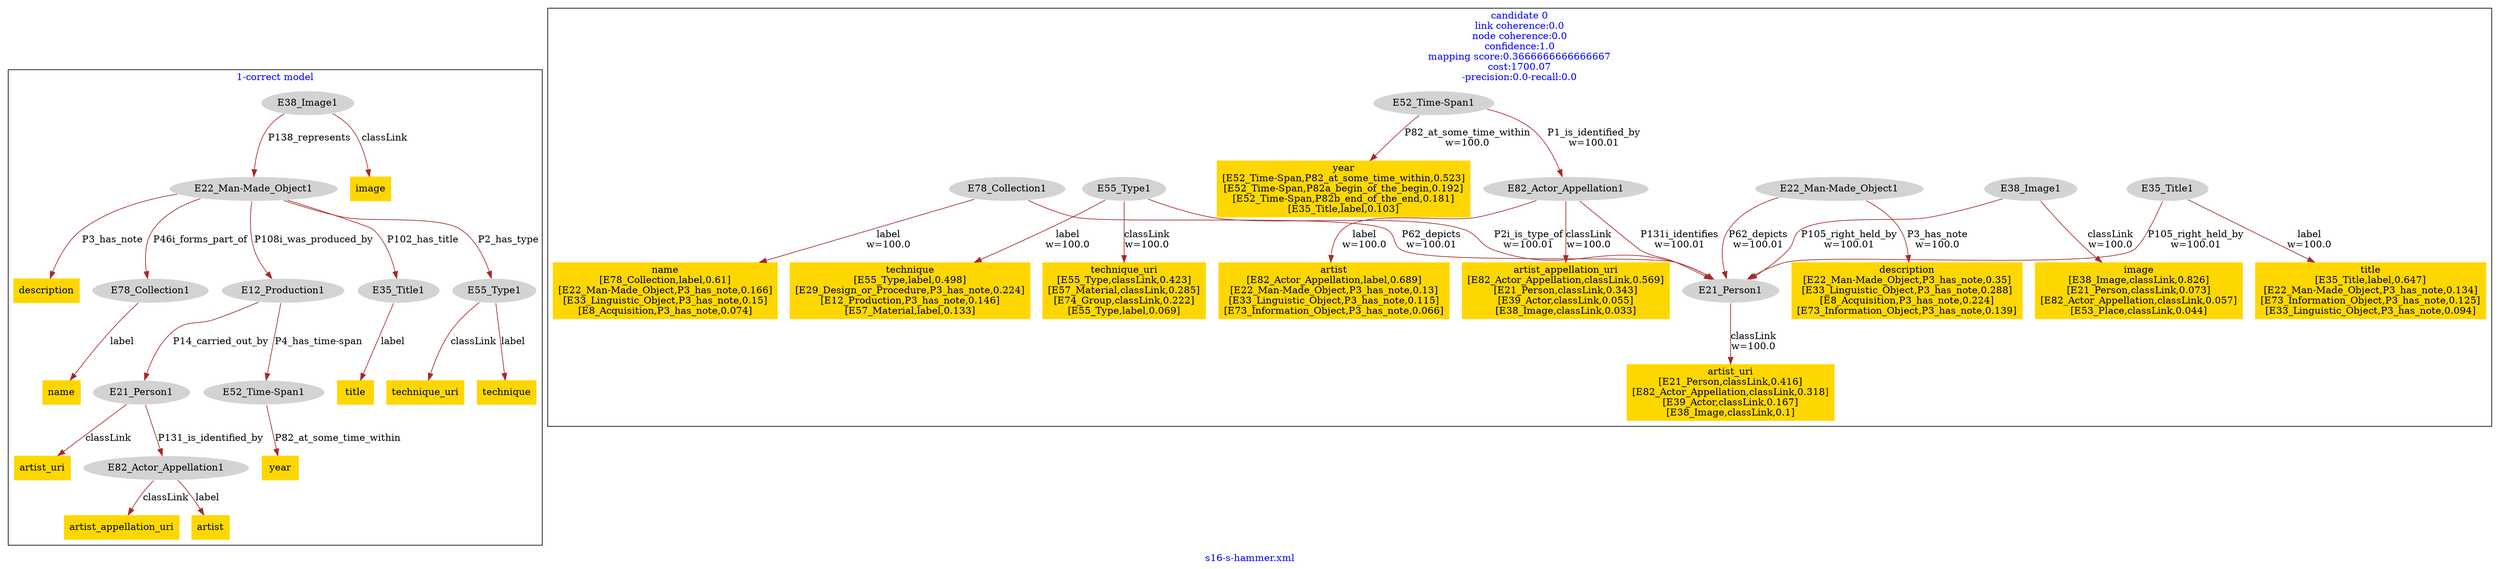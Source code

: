 digraph n0 {
fontcolor="blue"
remincross="true"
label="s16-s-hammer.xml"
subgraph cluster_0 {
label="1-correct model"
n2[style="filled",color="white",fillcolor="lightgray",label="E12_Production1"];
n3[style="filled",color="white",fillcolor="lightgray",label="E21_Person1"];
n4[style="filled",color="white",fillcolor="lightgray",label="E52_Time-Span1"];
n5[style="filled",color="white",fillcolor="lightgray",label="E82_Actor_Appellation1"];
n6[shape="plaintext",style="filled",fillcolor="gold",label="artist_uri"];
n7[style="filled",color="white",fillcolor="lightgray",label="E22_Man-Made_Object1"];
n8[style="filled",color="white",fillcolor="lightgray",label="E35_Title1"];
n9[style="filled",color="white",fillcolor="lightgray",label="E55_Type1"];
n10[shape="plaintext",style="filled",fillcolor="gold",label="description"];
n11[style="filled",color="white",fillcolor="lightgray",label="E78_Collection1"];
n12[shape="plaintext",style="filled",fillcolor="gold",label="title"];
n13[style="filled",color="white",fillcolor="lightgray",label="E38_Image1"];
n14[shape="plaintext",style="filled",fillcolor="gold",label="image"];
n15[shape="plaintext",style="filled",fillcolor="gold",label="year"];
n16[shape="plaintext",style="filled",fillcolor="gold",label="technique_uri"];
n17[shape="plaintext",style="filled",fillcolor="gold",label="technique"];
n18[shape="plaintext",style="filled",fillcolor="gold",label="name"];
n19[shape="plaintext",style="filled",fillcolor="gold",label="artist_appellation_uri"];
n20[shape="plaintext",style="filled",fillcolor="gold",label="artist"];
}
subgraph cluster_1 {
label="candidate 0\nlink coherence:0.0\nnode coherence:0.0\nconfidence:1.0\nmapping score:0.3666666666666667\ncost:1700.07\n-precision:0.0-recall:0.0"
n22[style="filled",color="white",fillcolor="lightgray",label="E21_Person1"];
n23[shape="plaintext",style="filled",fillcolor="gold",label="artist_uri\n[E21_Person,classLink,0.416]\n[E82_Actor_Appellation,classLink,0.318]\n[E39_Actor,classLink,0.167]\n[E38_Image,classLink,0.1]"];
n24[style="filled",color="white",fillcolor="lightgray",label="E22_Man-Made_Object1"];
n25[shape="plaintext",style="filled",fillcolor="gold",label="description\n[E22_Man-Made_Object,P3_has_note,0.35]\n[E33_Linguistic_Object,P3_has_note,0.288]\n[E8_Acquisition,P3_has_note,0.224]\n[E73_Information_Object,P3_has_note,0.139]"];
n26[style="filled",color="white",fillcolor="lightgray",label="E35_Title1"];
n27[shape="plaintext",style="filled",fillcolor="gold",label="title\n[E35_Title,label,0.647]\n[E22_Man-Made_Object,P3_has_note,0.134]\n[E73_Information_Object,P3_has_note,0.125]\n[E33_Linguistic_Object,P3_has_note,0.094]"];
n28[style="filled",color="white",fillcolor="lightgray",label="E38_Image1"];
n29[shape="plaintext",style="filled",fillcolor="gold",label="image\n[E38_Image,classLink,0.826]\n[E21_Person,classLink,0.073]\n[E82_Actor_Appellation,classLink,0.057]\n[E53_Place,classLink,0.044]"];
n30[style="filled",color="white",fillcolor="lightgray",label="E52_Time-Span1"];
n31[shape="plaintext",style="filled",fillcolor="gold",label="year\n[E52_Time-Span,P82_at_some_time_within,0.523]\n[E52_Time-Span,P82a_begin_of_the_begin,0.192]\n[E52_Time-Span,P82b_end_of_the_end,0.181]\n[E35_Title,label,0.103]"];
n32[style="filled",color="white",fillcolor="lightgray",label="E55_Type1"];
n33[shape="plaintext",style="filled",fillcolor="gold",label="technique_uri\n[E55_Type,classLink,0.423]\n[E57_Material,classLink,0.285]\n[E74_Group,classLink,0.222]\n[E55_Type,label,0.069]"];
n34[shape="plaintext",style="filled",fillcolor="gold",label="technique\n[E55_Type,label,0.498]\n[E29_Design_or_Procedure,P3_has_note,0.224]\n[E12_Production,P3_has_note,0.146]\n[E57_Material,label,0.133]"];
n35[style="filled",color="white",fillcolor="lightgray",label="E78_Collection1"];
n36[shape="plaintext",style="filled",fillcolor="gold",label="name\n[E78_Collection,label,0.61]\n[E22_Man-Made_Object,P3_has_note,0.166]\n[E33_Linguistic_Object,P3_has_note,0.15]\n[E8_Acquisition,P3_has_note,0.074]"];
n37[style="filled",color="white",fillcolor="lightgray",label="E82_Actor_Appellation1"];
n38[shape="plaintext",style="filled",fillcolor="gold",label="artist_appellation_uri\n[E82_Actor_Appellation,classLink,0.569]\n[E21_Person,classLink,0.343]\n[E39_Actor,classLink,0.055]\n[E38_Image,classLink,0.033]"];
n39[shape="plaintext",style="filled",fillcolor="gold",label="artist\n[E82_Actor_Appellation,label,0.689]\n[E22_Man-Made_Object,P3_has_note,0.13]\n[E33_Linguistic_Object,P3_has_note,0.115]\n[E73_Information_Object,P3_has_note,0.066]"];
}
n2 -> n3[color="brown",fontcolor="black",label="P14_carried_out_by"]
n2 -> n4[color="brown",fontcolor="black",label="P4_has_time-span"]
n3 -> n5[color="brown",fontcolor="black",label="P131_is_identified_by"]
n3 -> n6[color="brown",fontcolor="black",label="classLink"]
n7 -> n8[color="brown",fontcolor="black",label="P102_has_title"]
n7 -> n2[color="brown",fontcolor="black",label="P108i_was_produced_by"]
n7 -> n9[color="brown",fontcolor="black",label="P2_has_type"]
n7 -> n10[color="brown",fontcolor="black",label="P3_has_note"]
n7 -> n11[color="brown",fontcolor="black",label="P46i_forms_part_of"]
n8 -> n12[color="brown",fontcolor="black",label="label"]
n13 -> n7[color="brown",fontcolor="black",label="P138_represents"]
n13 -> n14[color="brown",fontcolor="black",label="classLink"]
n4 -> n15[color="brown",fontcolor="black",label="P82_at_some_time_within"]
n9 -> n16[color="brown",fontcolor="black",label="classLink"]
n9 -> n17[color="brown",fontcolor="black",label="label"]
n11 -> n18[color="brown",fontcolor="black",label="label"]
n5 -> n19[color="brown",fontcolor="black",label="classLink"]
n5 -> n20[color="brown",fontcolor="black",label="label"]
n22 -> n23[color="brown",fontcolor="black",label="classLink\nw=100.0"]
n24 -> n25[color="brown",fontcolor="black",label="P3_has_note\nw=100.0"]
n26 -> n27[color="brown",fontcolor="black",label="label\nw=100.0"]
n28 -> n29[color="brown",fontcolor="black",label="classLink\nw=100.0"]
n30 -> n31[color="brown",fontcolor="black",label="P82_at_some_time_within\nw=100.0"]
n32 -> n33[color="brown",fontcolor="black",label="classLink\nw=100.0"]
n32 -> n34[color="brown",fontcolor="black",label="label\nw=100.0"]
n35 -> n36[color="brown",fontcolor="black",label="label\nw=100.0"]
n37 -> n38[color="brown",fontcolor="black",label="classLink\nw=100.0"]
n37 -> n39[color="brown",fontcolor="black",label="label\nw=100.0"]
n24 -> n22[color="brown",fontcolor="black",label="P62_depicts\nw=100.01"]
n26 -> n22[color="brown",fontcolor="black",label="P105_right_held_by\nw=100.01"]
n28 -> n22[color="brown",fontcolor="black",label="P105_right_held_by\nw=100.01"]
n30 -> n37[color="brown",fontcolor="black",label="P1_is_identified_by\nw=100.01"]
n32 -> n22[color="brown",fontcolor="black",label="P2i_is_type_of\nw=100.01"]
n35 -> n22[color="brown",fontcolor="black",label="P62_depicts\nw=100.01"]
n37 -> n22[color="brown",fontcolor="black",label="P131i_identifies\nw=100.01"]
}
